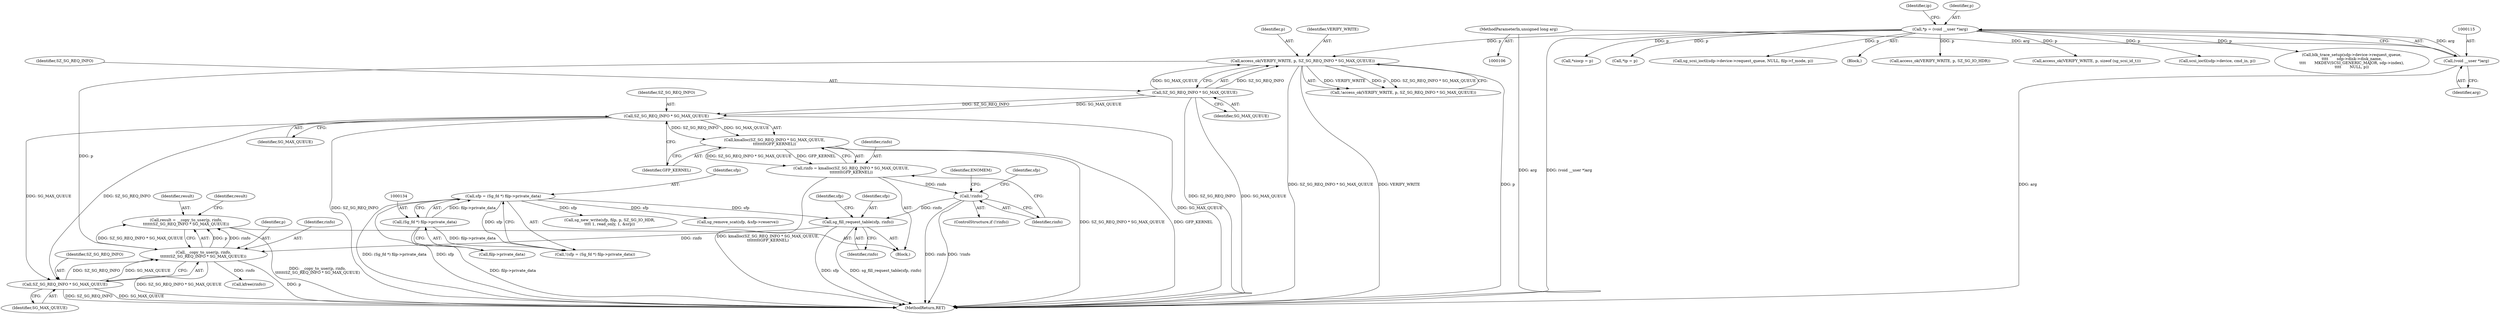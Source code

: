 digraph "0_linux_3e0097499839e0fe3af380410eababe5a47c4cf9_0@API" {
"1000847" [label="(Call,result = __copy_to_user(p, rinfo,\n\t\t\t\t\t\tSZ_SG_REQ_INFO * SG_MAX_QUEUE))"];
"1000849" [label="(Call,__copy_to_user(p, rinfo,\n\t\t\t\t\t\tSZ_SG_REQ_INFO * SG_MAX_QUEUE))"];
"1000807" [label="(Call,access_ok(VERIFY_WRITE, p, SZ_SG_REQ_INFO * SG_MAX_QUEUE))"];
"1000112" [label="(Call,*p = (void __user *)arg)"];
"1000114" [label="(Call,(void __user *)arg)"];
"1000109" [label="(MethodParameterIn,unsigned long arg)"];
"1000810" [label="(Call,SZ_SG_REQ_INFO * SG_MAX_QUEUE)"];
"1000838" [label="(Call,sg_fill_request_table(sfp, rinfo))"];
"1000131" [label="(Call,sfp = (Sg_fd *) filp->private_data)"];
"1000133" [label="(Call,(Sg_fd *) filp->private_data)"];
"1000827" [label="(Call,!rinfo)"];
"1000819" [label="(Call,rinfo = kmalloc(SZ_SG_REQ_INFO * SG_MAX_QUEUE,\n\t\t\t\t\t\t\t\tGFP_KERNEL))"];
"1000821" [label="(Call,kmalloc(SZ_SG_REQ_INFO * SG_MAX_QUEUE,\n\t\t\t\t\t\t\t\tGFP_KERNEL))"];
"1000822" [label="(Call,SZ_SG_REQ_INFO * SG_MAX_QUEUE)"];
"1000852" [label="(Call,SZ_SG_REQ_INFO * SG_MAX_QUEUE)"];
"1000116" [label="(Identifier,arg)"];
"1000133" [label="(Call,(Sg_fd *) filp->private_data)"];
"1000835" [label="(Identifier,sfp)"];
"1000906" [label="(Call,*siocp = p)"];
"1000827" [label="(Call,!rinfo)"];
"1000114" [label="(Call,(void __user *)arg)"];
"1000856" [label="(Identifier,result)"];
"1000823" [label="(Identifier,SZ_SG_REQ_INFO)"];
"1000118" [label="(Call,*ip = p)"];
"1000810" [label="(Call,SZ_SG_REQ_INFO * SG_MAX_QUEUE)"];
"1000850" [label="(Identifier,p)"];
"1000840" [label="(Identifier,rinfo)"];
"1000811" [label="(Identifier,SZ_SG_REQ_INFO)"];
"1000807" [label="(Call,access_ok(VERIFY_WRITE, p, SZ_SG_REQ_INFO * SG_MAX_QUEUE))"];
"1000806" [label="(Call,!access_ok(VERIFY_WRITE, p, SZ_SG_REQ_INFO * SG_MAX_QUEUE))"];
"1000848" [label="(Identifier,result)"];
"1000809" [label="(Identifier,p)"];
"1000929" [label="(Call,sg_scsi_ioctl(sdp->device->request_queue, NULL, filp->f_mode, p))"];
"1000119" [label="(Identifier,ip)"];
"1000851" [label="(Identifier,rinfo)"];
"1000862" [label="(Call,kfree(rinfo))"];
"1000825" [label="(Identifier,GFP_KERNEL)"];
"1000198" [label="(Call,sg_new_write(sfp, filp, p, SZ_SG_IO_HDR,\n\t\t\t\t 1, read_only, 1, &srp))"];
"1000110" [label="(Block,)"];
"1001060" [label="(MethodReturn,RET)"];
"1000852" [label="(Call,SZ_SG_REQ_INFO * SG_MAX_QUEUE)"];
"1000839" [label="(Identifier,sfp)"];
"1000844" [label="(Identifier,sfp)"];
"1000854" [label="(Identifier,SG_MAX_QUEUE)"];
"1000826" [label="(ControlStructure,if (!rinfo))"];
"1000130" [label="(Call,!(sfp = (Sg_fd *) filp->private_data))"];
"1000666" [label="(Call,sg_remove_scat(sfp, &sfp->reserve))"];
"1000189" [label="(Call,access_ok(VERIFY_WRITE, p, SZ_SG_IO_HDR))"];
"1000135" [label="(Call,filp->private_data)"];
"1000808" [label="(Identifier,VERIFY_WRITE)"];
"1000112" [label="(Call,*p = (void __user *)arg)"];
"1000812" [label="(Identifier,SG_MAX_QUEUE)"];
"1000831" [label="(Identifier,ENOMEM)"];
"1000821" [label="(Call,kmalloc(SZ_SG_REQ_INFO * SG_MAX_QUEUE,\n\t\t\t\t\t\t\t\tGFP_KERNEL))"];
"1000849" [label="(Call,__copy_to_user(p, rinfo,\n\t\t\t\t\t\tSZ_SG_REQ_INFO * SG_MAX_QUEUE))"];
"1000817" [label="(Block,)"];
"1000822" [label="(Call,SZ_SG_REQ_INFO * SG_MAX_QUEUE)"];
"1000113" [label="(Identifier,p)"];
"1000109" [label="(MethodParameterIn,unsigned long arg)"];
"1000132" [label="(Identifier,sfp)"];
"1000820" [label="(Identifier,rinfo)"];
"1000853" [label="(Identifier,SZ_SG_REQ_INFO)"];
"1000828" [label="(Identifier,rinfo)"];
"1000360" [label="(Call,access_ok(VERIFY_WRITE, p, sizeof (sg_scsi_id_t)))"];
"1001054" [label="(Call,scsi_ioctl(sdp->device, cmd_in, p))"];
"1000824" [label="(Identifier,SG_MAX_QUEUE)"];
"1000847" [label="(Call,result = __copy_to_user(p, rinfo,\n\t\t\t\t\t\tSZ_SG_REQ_INFO * SG_MAX_QUEUE))"];
"1000838" [label="(Call,sg_fill_request_table(sfp, rinfo))"];
"1000131" [label="(Call,sfp = (Sg_fd *) filp->private_data)"];
"1000971" [label="(Call,blk_trace_setup(sdp->device->request_queue,\n\t\t\t\t       sdp->disk->disk_name,\n\t\t\t\t       MKDEV(SCSI_GENERIC_MAJOR, sdp->index),\n\t\t\t\t       NULL, p))"];
"1000819" [label="(Call,rinfo = kmalloc(SZ_SG_REQ_INFO * SG_MAX_QUEUE,\n\t\t\t\t\t\t\t\tGFP_KERNEL))"];
"1000847" -> "1000817"  [label="AST: "];
"1000847" -> "1000849"  [label="CFG: "];
"1000848" -> "1000847"  [label="AST: "];
"1000849" -> "1000847"  [label="AST: "];
"1000856" -> "1000847"  [label="CFG: "];
"1000847" -> "1001060"  [label="DDG: __copy_to_user(p, rinfo,\n\t\t\t\t\t\tSZ_SG_REQ_INFO * SG_MAX_QUEUE)"];
"1000849" -> "1000847"  [label="DDG: p"];
"1000849" -> "1000847"  [label="DDG: rinfo"];
"1000849" -> "1000847"  [label="DDG: SZ_SG_REQ_INFO * SG_MAX_QUEUE"];
"1000849" -> "1000852"  [label="CFG: "];
"1000850" -> "1000849"  [label="AST: "];
"1000851" -> "1000849"  [label="AST: "];
"1000852" -> "1000849"  [label="AST: "];
"1000849" -> "1001060"  [label="DDG: p"];
"1000849" -> "1001060"  [label="DDG: SZ_SG_REQ_INFO * SG_MAX_QUEUE"];
"1000807" -> "1000849"  [label="DDG: p"];
"1000838" -> "1000849"  [label="DDG: rinfo"];
"1000852" -> "1000849"  [label="DDG: SZ_SG_REQ_INFO"];
"1000852" -> "1000849"  [label="DDG: SG_MAX_QUEUE"];
"1000849" -> "1000862"  [label="DDG: rinfo"];
"1000807" -> "1000806"  [label="AST: "];
"1000807" -> "1000810"  [label="CFG: "];
"1000808" -> "1000807"  [label="AST: "];
"1000809" -> "1000807"  [label="AST: "];
"1000810" -> "1000807"  [label="AST: "];
"1000806" -> "1000807"  [label="CFG: "];
"1000807" -> "1001060"  [label="DDG: SZ_SG_REQ_INFO * SG_MAX_QUEUE"];
"1000807" -> "1001060"  [label="DDG: VERIFY_WRITE"];
"1000807" -> "1001060"  [label="DDG: p"];
"1000807" -> "1000806"  [label="DDG: VERIFY_WRITE"];
"1000807" -> "1000806"  [label="DDG: p"];
"1000807" -> "1000806"  [label="DDG: SZ_SG_REQ_INFO * SG_MAX_QUEUE"];
"1000112" -> "1000807"  [label="DDG: p"];
"1000810" -> "1000807"  [label="DDG: SZ_SG_REQ_INFO"];
"1000810" -> "1000807"  [label="DDG: SG_MAX_QUEUE"];
"1000112" -> "1000110"  [label="AST: "];
"1000112" -> "1000114"  [label="CFG: "];
"1000113" -> "1000112"  [label="AST: "];
"1000114" -> "1000112"  [label="AST: "];
"1000119" -> "1000112"  [label="CFG: "];
"1000112" -> "1001060"  [label="DDG: (void __user *)arg"];
"1000114" -> "1000112"  [label="DDG: arg"];
"1000112" -> "1000118"  [label="DDG: p"];
"1000112" -> "1000189"  [label="DDG: p"];
"1000112" -> "1000360"  [label="DDG: p"];
"1000112" -> "1000906"  [label="DDG: p"];
"1000112" -> "1000929"  [label="DDG: p"];
"1000112" -> "1000971"  [label="DDG: p"];
"1000112" -> "1001054"  [label="DDG: p"];
"1000114" -> "1000116"  [label="CFG: "];
"1000115" -> "1000114"  [label="AST: "];
"1000116" -> "1000114"  [label="AST: "];
"1000114" -> "1001060"  [label="DDG: arg"];
"1000109" -> "1000114"  [label="DDG: arg"];
"1000109" -> "1000106"  [label="AST: "];
"1000109" -> "1001060"  [label="DDG: arg"];
"1000810" -> "1000812"  [label="CFG: "];
"1000811" -> "1000810"  [label="AST: "];
"1000812" -> "1000810"  [label="AST: "];
"1000810" -> "1001060"  [label="DDG: SZ_SG_REQ_INFO"];
"1000810" -> "1001060"  [label="DDG: SG_MAX_QUEUE"];
"1000810" -> "1000822"  [label="DDG: SZ_SG_REQ_INFO"];
"1000810" -> "1000822"  [label="DDG: SG_MAX_QUEUE"];
"1000838" -> "1000817"  [label="AST: "];
"1000838" -> "1000840"  [label="CFG: "];
"1000839" -> "1000838"  [label="AST: "];
"1000840" -> "1000838"  [label="AST: "];
"1000844" -> "1000838"  [label="CFG: "];
"1000838" -> "1001060"  [label="DDG: sg_fill_request_table(sfp, rinfo)"];
"1000838" -> "1001060"  [label="DDG: sfp"];
"1000131" -> "1000838"  [label="DDG: sfp"];
"1000827" -> "1000838"  [label="DDG: rinfo"];
"1000131" -> "1000130"  [label="AST: "];
"1000131" -> "1000133"  [label="CFG: "];
"1000132" -> "1000131"  [label="AST: "];
"1000133" -> "1000131"  [label="AST: "];
"1000130" -> "1000131"  [label="CFG: "];
"1000131" -> "1001060"  [label="DDG: sfp"];
"1000131" -> "1001060"  [label="DDG: (Sg_fd *) filp->private_data"];
"1000131" -> "1000130"  [label="DDG: sfp"];
"1000133" -> "1000131"  [label="DDG: filp->private_data"];
"1000131" -> "1000198"  [label="DDG: sfp"];
"1000131" -> "1000666"  [label="DDG: sfp"];
"1000133" -> "1000135"  [label="CFG: "];
"1000134" -> "1000133"  [label="AST: "];
"1000135" -> "1000133"  [label="AST: "];
"1000133" -> "1001060"  [label="DDG: filp->private_data"];
"1000133" -> "1000130"  [label="DDG: filp->private_data"];
"1000827" -> "1000826"  [label="AST: "];
"1000827" -> "1000828"  [label="CFG: "];
"1000828" -> "1000827"  [label="AST: "];
"1000831" -> "1000827"  [label="CFG: "];
"1000835" -> "1000827"  [label="CFG: "];
"1000827" -> "1001060"  [label="DDG: !rinfo"];
"1000827" -> "1001060"  [label="DDG: rinfo"];
"1000819" -> "1000827"  [label="DDG: rinfo"];
"1000819" -> "1000817"  [label="AST: "];
"1000819" -> "1000821"  [label="CFG: "];
"1000820" -> "1000819"  [label="AST: "];
"1000821" -> "1000819"  [label="AST: "];
"1000828" -> "1000819"  [label="CFG: "];
"1000819" -> "1001060"  [label="DDG: kmalloc(SZ_SG_REQ_INFO * SG_MAX_QUEUE,\n\t\t\t\t\t\t\t\tGFP_KERNEL)"];
"1000821" -> "1000819"  [label="DDG: SZ_SG_REQ_INFO * SG_MAX_QUEUE"];
"1000821" -> "1000819"  [label="DDG: GFP_KERNEL"];
"1000821" -> "1000825"  [label="CFG: "];
"1000822" -> "1000821"  [label="AST: "];
"1000825" -> "1000821"  [label="AST: "];
"1000821" -> "1001060"  [label="DDG: SZ_SG_REQ_INFO * SG_MAX_QUEUE"];
"1000821" -> "1001060"  [label="DDG: GFP_KERNEL"];
"1000822" -> "1000821"  [label="DDG: SZ_SG_REQ_INFO"];
"1000822" -> "1000821"  [label="DDG: SG_MAX_QUEUE"];
"1000822" -> "1000824"  [label="CFG: "];
"1000823" -> "1000822"  [label="AST: "];
"1000824" -> "1000822"  [label="AST: "];
"1000825" -> "1000822"  [label="CFG: "];
"1000822" -> "1001060"  [label="DDG: SG_MAX_QUEUE"];
"1000822" -> "1001060"  [label="DDG: SZ_SG_REQ_INFO"];
"1000822" -> "1000852"  [label="DDG: SZ_SG_REQ_INFO"];
"1000822" -> "1000852"  [label="DDG: SG_MAX_QUEUE"];
"1000852" -> "1000854"  [label="CFG: "];
"1000853" -> "1000852"  [label="AST: "];
"1000854" -> "1000852"  [label="AST: "];
"1000852" -> "1001060"  [label="DDG: SZ_SG_REQ_INFO"];
"1000852" -> "1001060"  [label="DDG: SG_MAX_QUEUE"];
}
